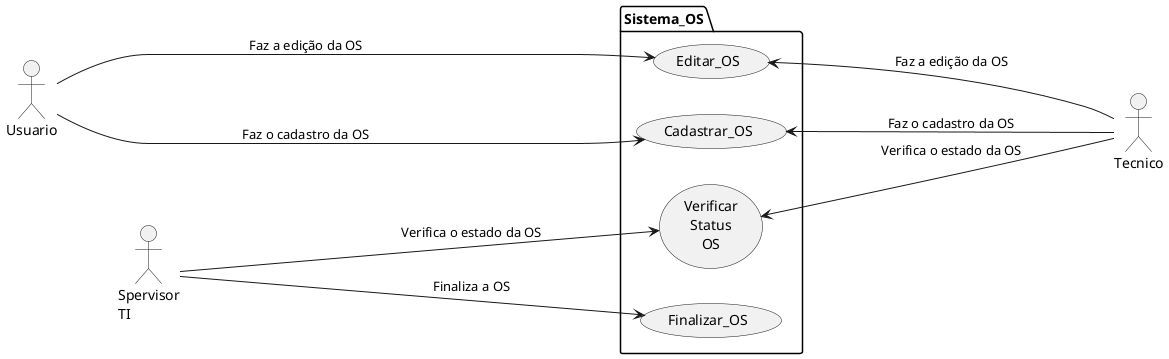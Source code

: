 @startuml Diagrama_de_Caso_de_Uso
    /'Informando um sentido para a interligação entre os atores e os casos de uso'/
    left to right direction
    /'Criação do ator'/
    :Tecnico: as T
    :Usuario: as US
    :Spervisor\nTI: as STI
    /'Criação do caso de uso'/

    
    package Sistema_OS{
        /'Colocando os casos de uso dentro do pacote'/
        usecase "Editar_OS" as EDOS
        (Cadastrar_OS) as (CADOS)
        (Verificar\nStatus\nOS) as (VFOS)
        usecase "Finalizar_OS" as FOS
    }
     
     

    /'Associando os atores com os casos de uso '/
    T ----> VFOS:Verifica o estado da OS
    T --up--> CADOS:Faz o cadastro da OS
    STI ----> VFOS:Verifica o estado da OS
    STI ----> FOS:Finaliza a OS
    US ----> CADOS:Faz o cadastro da OS
    T ---up--> EDOS:Faz a edição da OS
    US -----> EDOS:Faz a edição da OS
@enduml
